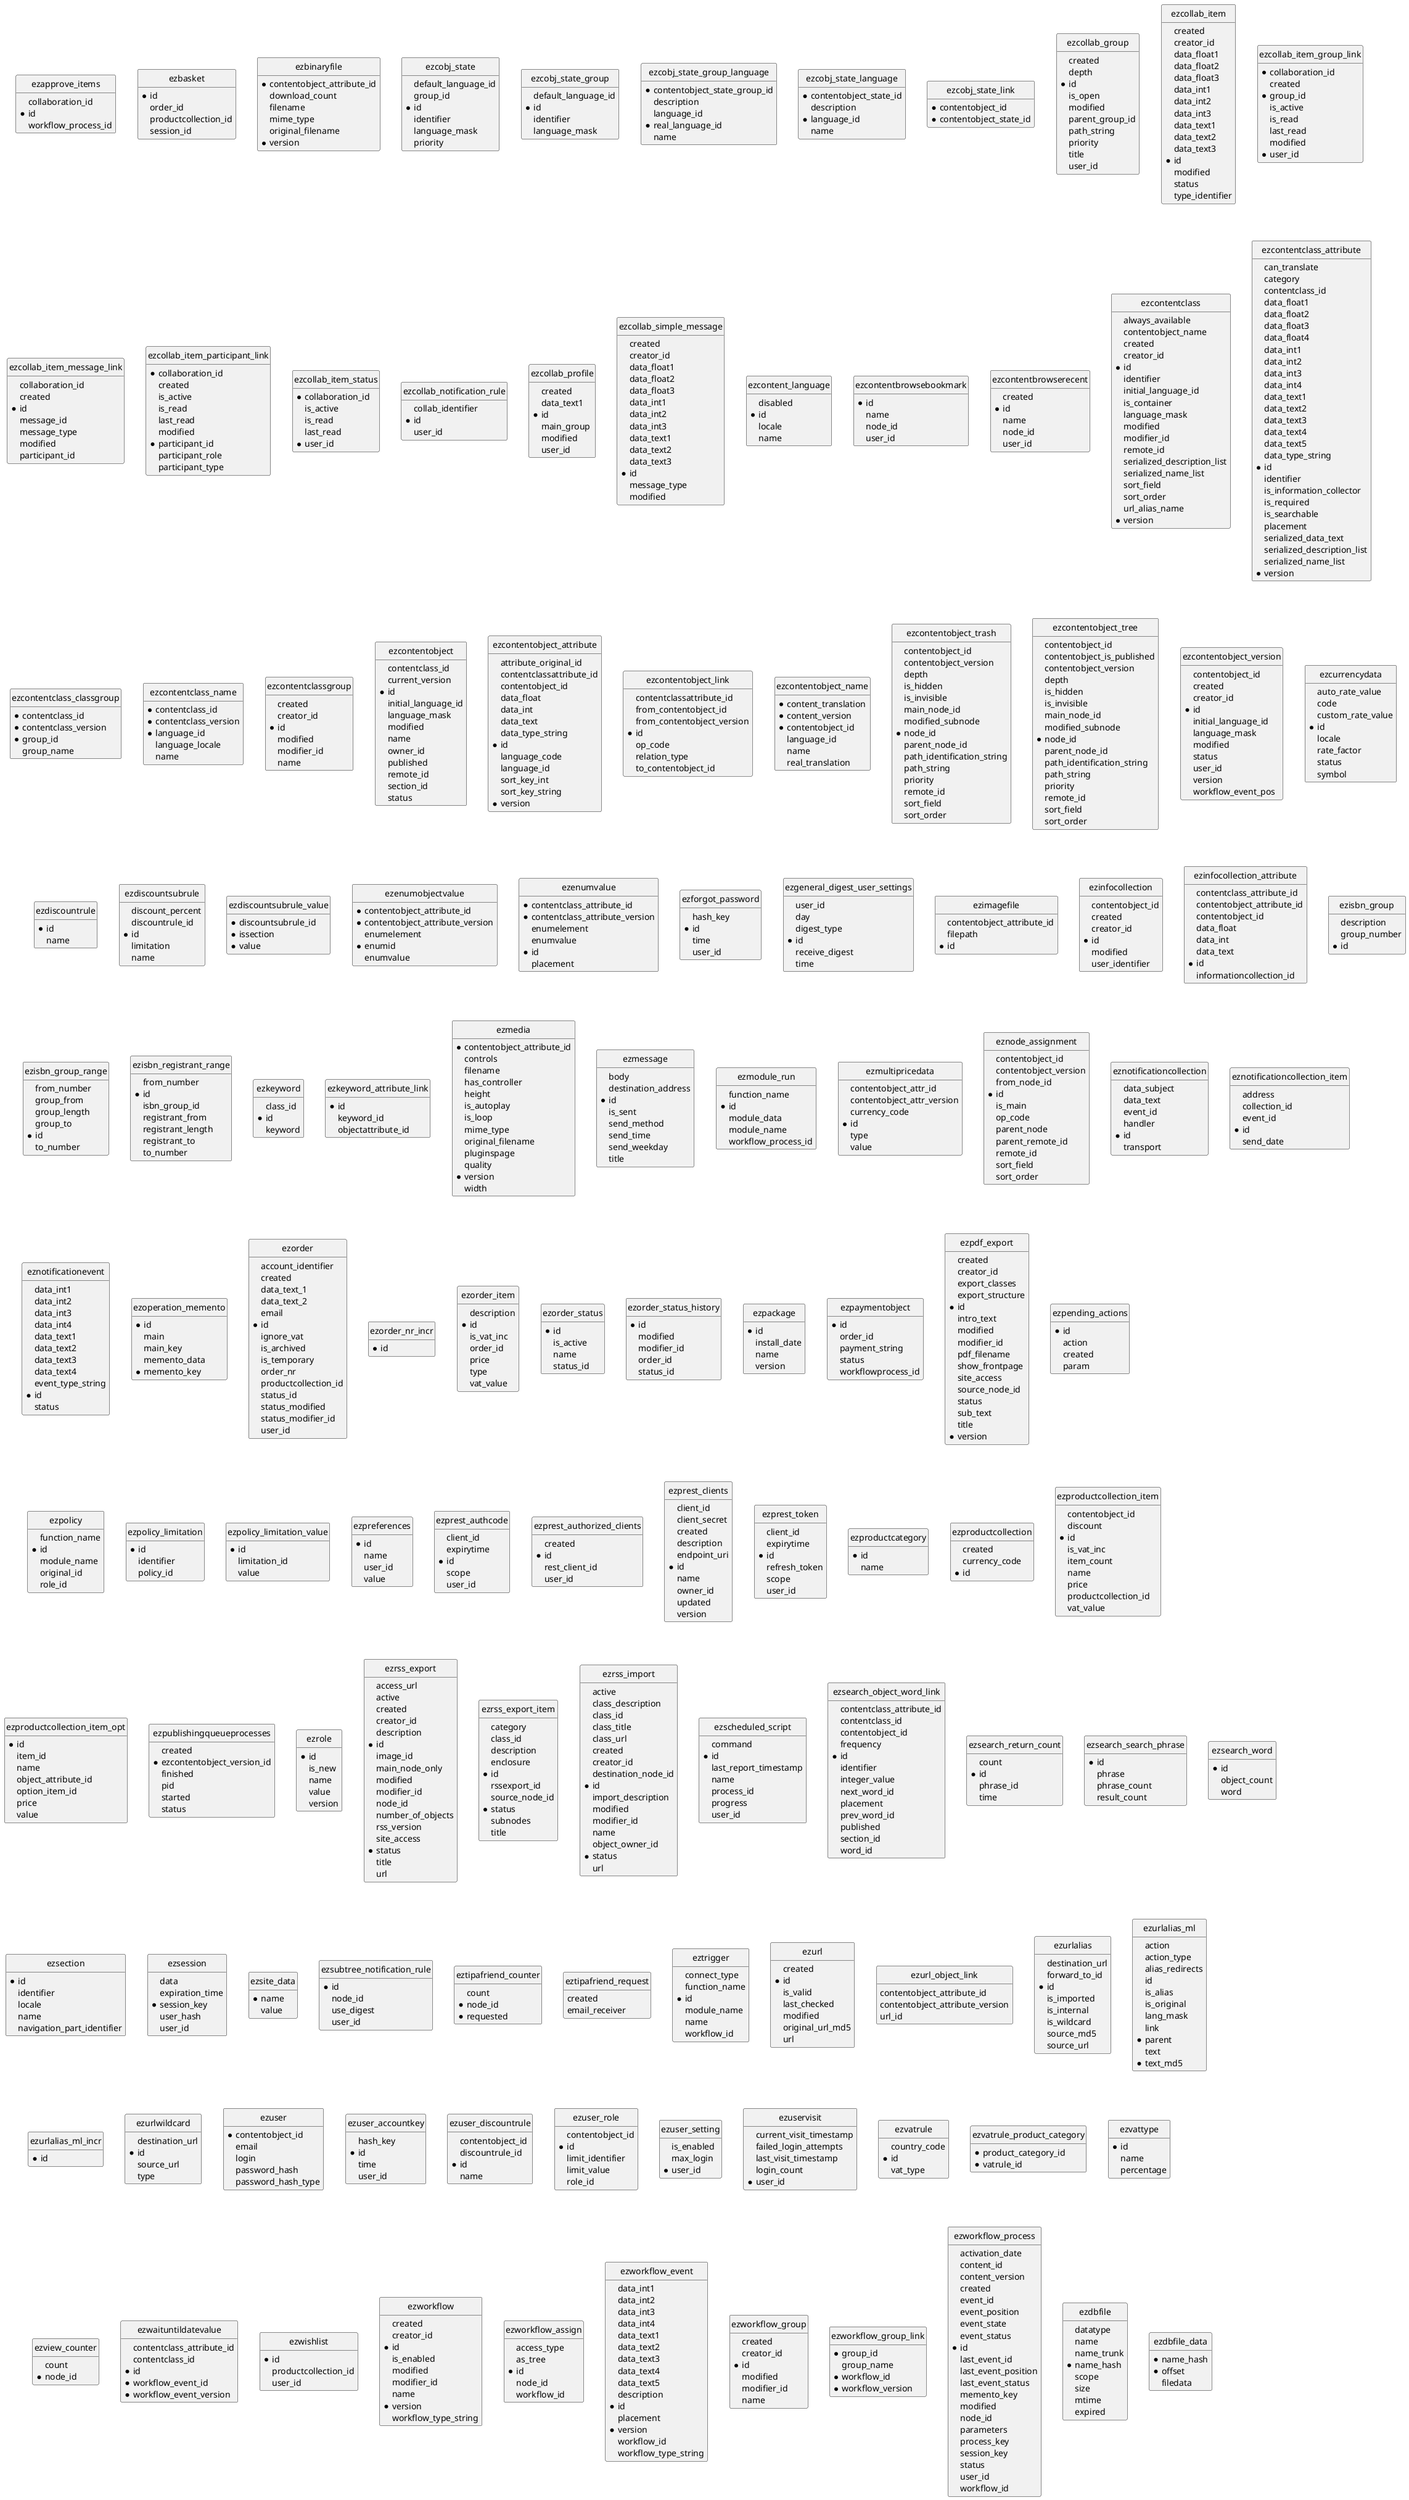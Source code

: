 @startuml

' hide the spot
hide circle
hide methods
hide stereotypes

' avoid problems with angled crows feet
skinparam linetype ortho

entity ezapprove_items {
  collaboration_id
  *id
  workflow_process_id
}
entity ezbasket {
  *id
  order_id
  productcollection_id
  session_id
}
entity ezbinaryfile {
  *contentobject_attribute_id
  download_count
  filename
  mime_type
  original_filename
  *version
}
entity ezcobj_state {
  default_language_id
  group_id
  *id
  identifier
  language_mask
  priority
}
entity ezcobj_state_group {
  default_language_id
  *id
  identifier
  language_mask
}
entity ezcobj_state_group_language {
  *contentobject_state_group_id
  description
  language_id
  *real_language_id
  name
}
entity ezcobj_state_language {
  *contentobject_state_id
  description
  *language_id
  name
}
entity ezcobj_state_link {
  *contentobject_id
  *contentobject_state_id
}
entity ezcollab_group {
  created
  depth
  *id
  is_open
  modified
  parent_group_id
  path_string
  priority
  title
  user_id
}
entity ezcollab_item {
  created
  creator_id
  data_float1
  data_float2
  data_float3
  data_int1
  data_int2
  data_int3
  data_text1
  data_text2
  data_text3
  *id
  modified
  status
  type_identifier
}
entity ezcollab_item_group_link {
  *collaboration_id
  created
  *group_id
  is_active
  is_read
  last_read
  modified
  *user_id
}
entity ezcollab_item_message_link {
  collaboration_id
  created
  *id
  message_id
  message_type
  modified
  participant_id
}
entity ezcollab_item_participant_link {
  *collaboration_id
  created
  is_active
  is_read
  last_read
  modified
  *participant_id
  participant_role
  participant_type
}
entity ezcollab_item_status {
  *collaboration_id
  is_active
  is_read
  last_read
  *user_id
}
entity ezcollab_notification_rule {
  collab_identifier
  *id
  user_id
}
entity ezcollab_profile {
  created
  data_text1
  *id
  main_group
  modified
  user_id
}
entity ezcollab_simple_message {
  created
  creator_id
  data_float1
  data_float2
  data_float3
  data_int1
  data_int2
  data_int3
  data_text1
  data_text2
  data_text3
  *id
  message_type
  modified
}
entity ezcontent_language {
  disabled
  *id
  locale
  name
}
entity ezcontentbrowsebookmark {
  *id
  name
  node_id
  user_id
}
entity ezcontentbrowserecent {
  created
  *id
  name
  node_id
  user_id
}
entity ezcontentclass {
  always_available
  contentobject_name
  created
  creator_id
  *id
  identifier
  initial_language_id
  is_container
  language_mask
  modified
  modifier_id
  remote_id
  serialized_description_list
  serialized_name_list
  sort_field
  sort_order
  url_alias_name
  *version
}
entity ezcontentclass_attribute {
  can_translate
  category
  contentclass_id
  data_float1
  data_float2
  data_float3
  data_float4
  data_int1
  data_int2
  data_int3
  data_int4
  data_text1
  data_text2
  data_text3
  data_text4
  data_text5
  data_type_string
  *id
  identifier
  is_information_collector
  is_required
  is_searchable
  placement
  serialized_data_text
  serialized_description_list
  serialized_name_list
  *version
}
entity ezcontentclass_classgroup {
  *contentclass_id
  *contentclass_version
  *group_id
  group_name
}
entity ezcontentclass_name {
  *contentclass_id
  *contentclass_version
  *language_id
  language_locale
  name
}
entity ezcontentclassgroup {
  created
  creator_id
  *id
  modified
  modifier_id
  name
}
entity ezcontentobject {
  contentclass_id
  current_version
  *id
  initial_language_id
  language_mask
  modified
  name
  owner_id
  published
  remote_id
  section_id
  status
}
entity ezcontentobject_attribute {
  attribute_original_id
  contentclassattribute_id
  contentobject_id
  data_float
  data_int
  data_text
  data_type_string
  *id
  language_code
  language_id
  sort_key_int
  sort_key_string
  *version
}
entity ezcontentobject_link {
  contentclassattribute_id
  from_contentobject_id
  from_contentobject_version
  *id
  op_code
  relation_type
  to_contentobject_id
}
entity ezcontentobject_name {
  *content_translation
  *content_version
  *contentobject_id
  language_id
  name
  real_translation
}
entity ezcontentobject_trash {
  contentobject_id
  contentobject_version
  depth
  is_hidden
  is_invisible
  main_node_id
  modified_subnode
  *node_id
  parent_node_id
  path_identification_string
  path_string
  priority
  remote_id
  sort_field
  sort_order
}
entity ezcontentobject_tree {
  contentobject_id
  contentobject_is_published
  contentobject_version
  depth
  is_hidden
  is_invisible
  main_node_id
  modified_subnode
  *node_id
  parent_node_id
  path_identification_string
  path_string
  priority
  remote_id
  sort_field
  sort_order
}
entity ezcontentobject_version {
  contentobject_id
  created
  creator_id
  *id
  initial_language_id
  language_mask
  modified
  status
  user_id
  version
  workflow_event_pos
}
entity ezcurrencydata {
  auto_rate_value
  code
  custom_rate_value
  *id
  locale
  rate_factor
  status
  symbol
}
entity ezdiscountrule {
  *id
  name
}
entity ezdiscountsubrule {
  discount_percent
  discountrule_id
  *id
  limitation
  name
}
entity ezdiscountsubrule_value {
  *discountsubrule_id
  *issection
  *value
}
entity ezenumobjectvalue {
  *contentobject_attribute_id
  *contentobject_attribute_version
  enumelement
  *enumid
  enumvalue
}
entity ezenumvalue {
  *contentclass_attribute_id
  *contentclass_attribute_version
  enumelement
  enumvalue
  *id
  placement
}
entity ezforgot_password {
  hash_key
  *id
  time
  user_id
}
entity ezgeneral_digest_user_settings {
  user_id
  day
  digest_type
  *id
  receive_digest
  time
}
entity ezimagefile {
  contentobject_attribute_id
  filepath
  *id
}
entity ezinfocollection {
  contentobject_id
  created
  creator_id
  *id
  modified
  user_identifier
}
entity ezinfocollection_attribute {
  contentclass_attribute_id
  contentobject_attribute_id
  contentobject_id
  data_float
  data_int
  data_text
  *id
  informationcollection_id
}
entity ezisbn_group {
  description
  group_number
  *id
}
entity ezisbn_group_range {
  from_number
  group_from
  group_length
  group_to
  *id
  to_number
}
entity ezisbn_registrant_range {
  from_number
  *id
  isbn_group_id
  registrant_from
  registrant_length
  registrant_to
  to_number
}
entity ezkeyword {
  class_id
  *id
  keyword
}
entity ezkeyword_attribute_link {
  *id
  keyword_id
  objectattribute_id
}
entity ezmedia {
  *contentobject_attribute_id
  controls
  filename
  has_controller
  height
  is_autoplay
  is_loop
  mime_type
  original_filename
  pluginspage
  quality
  *version
  width
}
entity ezmessage {
  body
  destination_address
  *id
  is_sent
  send_method
  send_time
  send_weekday
  title
}
entity ezmodule_run {
  function_name
  *id
  module_data
  module_name
  workflow_process_id
}
entity ezmultipricedata {
  contentobject_attr_id
  contentobject_attr_version
  currency_code
  *id
  type
  value
}
entity eznode_assignment {
  contentobject_id
  contentobject_version
  from_node_id
  *id
  is_main
  op_code
  parent_node
  parent_remote_id
  remote_id
  sort_field
  sort_order
}
entity eznotificationcollection {
  data_subject
  data_text
  event_id
  handler
  *id
  transport
}
entity eznotificationcollection_item {
  address
  collection_id
  event_id
  *id
  send_date
}
entity eznotificationevent {
  data_int1
  data_int2
  data_int3
  data_int4
  data_text1
  data_text2
  data_text3
  data_text4
  event_type_string
  *id
  status
}
entity ezoperation_memento {
  *id
  main
  main_key
  memento_data
  *memento_key
}
entity ezorder {
  account_identifier
  created
  data_text_1
  data_text_2
  email
  *id
  ignore_vat
  is_archived
  is_temporary
  order_nr
  productcollection_id
  status_id
  status_modified
  status_modifier_id
  user_id
}
entity ezorder_nr_incr {
  *id
}
entity ezorder_item {
  description
  *id
  is_vat_inc
  order_id
  price
  type
  vat_value
}
entity ezorder_status {
  *id
  is_active
  name
  status_id
}
entity ezorder_status_history {
  *id
  modified
  modifier_id
  order_id
  status_id
}
entity ezpackage {
  *id
  install_date
  name
  version
}
entity ezpaymentobject {
  *id
  order_id
  payment_string
  status
  workflowprocess_id
}
entity ezpdf_export {
  created
  creator_id
  export_classes
  export_structure
  *id
  intro_text
  modified
  modifier_id
  pdf_filename
  show_frontpage
  site_access
  source_node_id
  status
  sub_text
  title
  *version
}
entity ezpending_actions {
  *id
  action
  created
  param
}
entity ezpolicy {
  function_name
  *id
  module_name
  original_id
  role_id
}
entity ezpolicy_limitation {
  *id
  identifier
  policy_id
}
entity ezpolicy_limitation_value {
  *id
  limitation_id
  value
}
entity ezpreferences {
  *id
  name
  user_id
  value
}
entity ezprest_authcode {
  client_id
  expirytime
  *id
  scope
  user_id
}
entity ezprest_authorized_clients {
  created
  *id
  rest_client_id
  user_id
}
entity ezprest_clients {
  client_id
  client_secret
  created
  description
  endpoint_uri
  *id
  name
  owner_id
  updated
  version
}
entity ezprest_token {
  client_id
  expirytime
  *id
  refresh_token
  scope
  user_id
}
entity ezproductcategory {
  *id
  name
}
entity ezproductcollection {
  created
  currency_code
  *id
}
entity ezproductcollection_item {
  contentobject_id
  discount
  *id
  is_vat_inc
  item_count
  name
  price
  productcollection_id
  vat_value
}
entity ezproductcollection_item_opt {
  *id
  item_id
  name
  object_attribute_id
  option_item_id
  price
  value
}
entity ezpublishingqueueprocesses {
  created
  *ezcontentobject_version_id
  finished
  pid
  started
  status
}
entity ezrole {
  *id
  is_new
  name
  value
  version
}
entity ezrss_export {
  access_url
  active
  created
  creator_id
  description
  *id
  image_id
  main_node_only
  modified
  modifier_id
  node_id
  number_of_objects
  rss_version
  site_access
  *status
  title
  url
}
entity ezrss_export_item {
  category
  class_id
  description
  enclosure
  *id
  rssexport_id
  source_node_id
  *status
  subnodes
  title
}
entity ezrss_import {
  active
  class_description
  class_id
  class_title
  class_url
  created
  creator_id
  destination_node_id
  *id
  import_description
  modified
  modifier_id
  name
  object_owner_id
  *status
  url
}
entity ezscheduled_script {
  command
  *id
  last_report_timestamp
  name
  process_id
  progress
  user_id
}
entity ezsearch_object_word_link {
  contentclass_attribute_id
  contentclass_id
  contentobject_id
  frequency
  *id
  identifier
  integer_value
  next_word_id
  placement
  prev_word_id
  published
  section_id
  word_id
}
entity ezsearch_return_count {
  count
  *id
  phrase_id
  time
}
entity ezsearch_search_phrase {
  *id
  phrase
  phrase_count
  result_count
}
entity ezsearch_word {
  *id
  object_count
  word
}
entity ezsection {
  *id
  identifier
  locale
  name
  navigation_part_identifier
}
entity ezsession {
  data
  expiration_time
  *session_key
  user_hash
  user_id
}
entity ezsite_data {
  *name
  value
}
entity ezsubtree_notification_rule {
  *id
  node_id
  use_digest
  user_id
}
entity eztipafriend_counter {
  count
  *node_id
  *requested
}
entity eztipafriend_request {
  created
  email_receiver
}
entity eztrigger {
  connect_type
  function_name
  *id
  module_name
  name
  workflow_id
}
entity ezurl {
  created
  *id
  is_valid
  last_checked
  modified
  original_url_md5
  url
}
entity ezurl_object_link {
  contentobject_attribute_id
  contentobject_attribute_version
  url_id
}
entity ezurlalias {
  destination_url
  forward_to_id
  *id
  is_imported
  is_internal
  is_wildcard
  source_md5
  source_url
}
entity ezurlalias_ml {
  action
  action_type
  alias_redirects
  id
  is_alias
  is_original
  lang_mask
  link
  *parent
  text
  *text_md5
}
entity ezurlalias_ml_incr {
  *id
}
entity ezurlwildcard {
  destination_url
  *id
  source_url
  type
}
entity ezuser {
  *contentobject_id
  email
  login
  password_hash
  password_hash_type
}
entity ezuser_accountkey {
  hash_key
  *id
  time
  user_id
}
entity ezuser_discountrule {
  contentobject_id
  discountrule_id
  *id
  name
}
entity ezuser_role {
  contentobject_id
  *id
  limit_identifier
  limit_value
  role_id
}
entity ezuser_setting {
  is_enabled
  max_login
  *user_id
}
entity ezuservisit {
  current_visit_timestamp
  failed_login_attempts
  last_visit_timestamp
  login_count
  *user_id
}
entity ezvatrule {
  country_code
  *id
  vat_type
}
entity ezvatrule_product_category {
  *product_category_id
  *vatrule_id
}
entity ezvattype {
  *id
  name
  percentage
}
entity ezview_counter {
  count
  *node_id
}
entity ezwaituntildatevalue {
  contentclass_attribute_id
  contentclass_id
  *id
  *workflow_event_id
  *workflow_event_version
}
entity ezwishlist {
  *id
  productcollection_id
  user_id
}
entity ezworkflow {
  created
  creator_id
  *id
  is_enabled
  modified
  modifier_id
  name
  *version
  workflow_type_string
}
entity ezworkflow_assign {
  access_type
  as_tree
  *id
  node_id
  workflow_id
}
entity ezworkflow_event {
  data_int1
  data_int2
  data_int3
  data_int4
  data_text1
  data_text2
  data_text3
  data_text4
  data_text5
  description
  *id
  placement
  *version
  workflow_id
  workflow_type_string
}
entity ezworkflow_group {
  created
  creator_id
  *id
  modified
  modifier_id
  name
}
entity ezworkflow_group_link {
  *group_id
  group_name
  *workflow_id
  *workflow_version
}
entity ezworkflow_process {
  activation_date
  content_id
  content_version
  created
  event_id
  event_position
  event_state
  event_status
  *id
  last_event_id
  last_event_position
  last_event_status
  memento_key
  modified
  node_id
  parameters
  process_key
  session_key
  status
  user_id
  workflow_id
}
entity ezdbfile {
  datatype
  name
  name_trunk
  *name_hash
  scope
  size
  mtime
  expired
}
entity ezdbfile_data {
  *name_hash
  *offset
  filedata
}




@enduml
